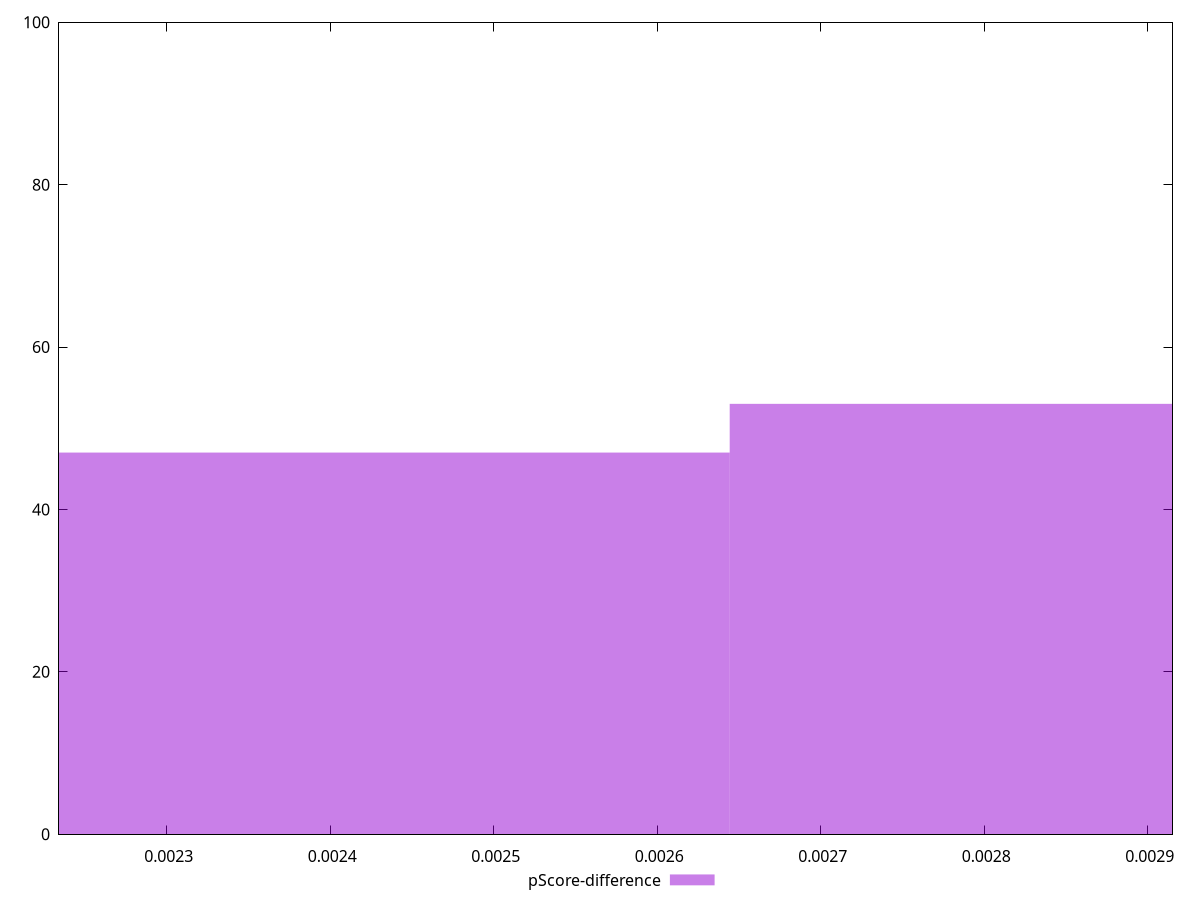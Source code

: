 reset

$pScoreDifference <<EOF
0.002403929780914976 47
0.002884715737097971 53
EOF

set key outside below
set boxwidth 0.0004807859561829952
set xrange [0.0022341616235883044:0.002915116959467612]
set yrange [0:100]
set trange [0:100]
set style fill transparent solid 0.5 noborder
set terminal svg size 640, 490 enhanced background rgb 'white'
set output "reprap/uses-long-cache-ttl/samples/pages+cached+noexternal/pScore-difference/histogram.svg"

plot $pScoreDifference title "pScore-difference" with boxes

reset
